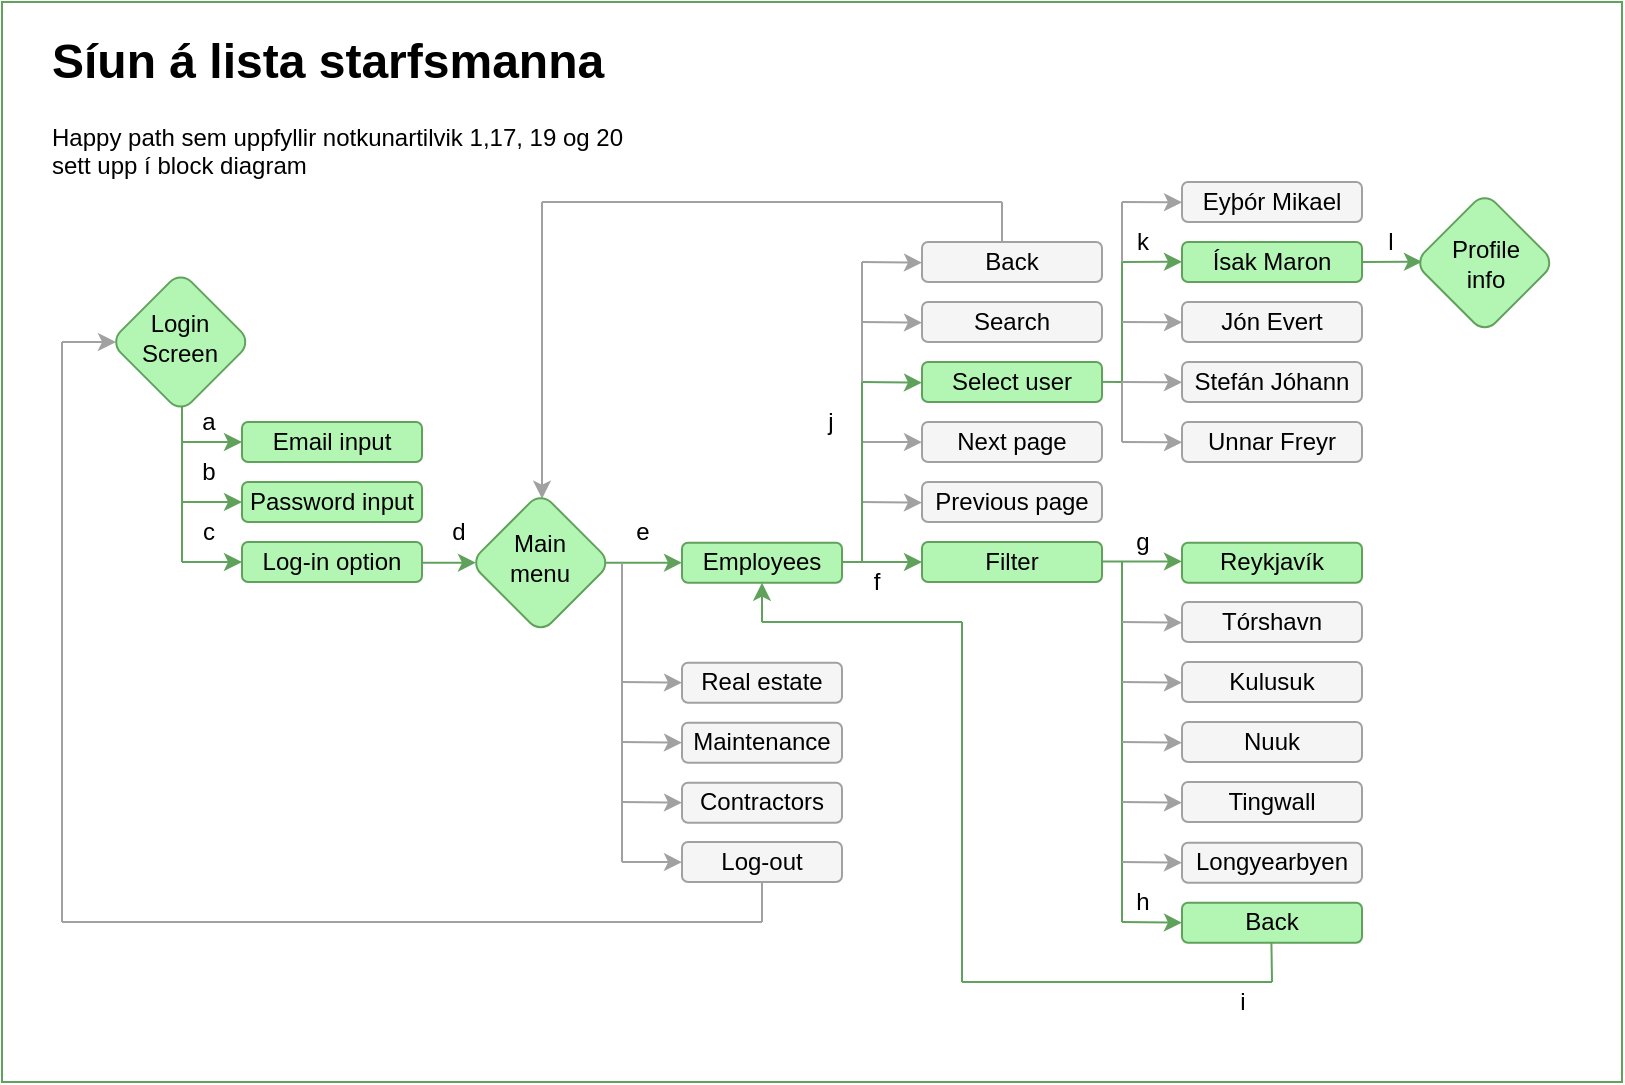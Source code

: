 <mxfile version="15.8.3" type="device"><diagram id="TfNnC_xB2ZVWpbqbb6V1" name="Page-1"><mxGraphModel dx="1662" dy="747" grid="1" gridSize="10" guides="1" tooltips="1" connect="1" arrows="1" fold="1" page="1" pageScale="1" pageWidth="850" pageHeight="1100" math="0" shadow="0"><root><mxCell id="0"/><mxCell id="1" parent="0"/><mxCell id="wzbcZ2eRhSa3mQ_MFOLV-1" value="" style="rounded=0;whiteSpace=wrap;html=1;strokeColor=#60A15C;fillColor=#FFFFFF;align=left;" vertex="1" parent="1"><mxGeometry width="810" height="540" as="geometry"/></mxCell><mxCell id="5kz0SOrg-EB1iC0luWqF-217" value="" style="endArrow=none;html=1;rounded=0;strokeColor=#60A15C;fillColor=#E3E3E3;" parent="1" edge="1"><mxGeometry width="50" height="50" relative="1" as="geometry"><mxPoint x="540" y="189.86" as="sourcePoint"/><mxPoint x="560" y="190" as="targetPoint"/></mxGeometry></mxCell><mxCell id="5kz0SOrg-EB1iC0luWqF-76" value="" style="endArrow=classic;html=1;rounded=0;strokeColor=#60A15C;fillColor=#E3E3E3;" parent="1" edge="1"><mxGeometry width="50" height="50" relative="1" as="geometry"><mxPoint x="525" y="279.71" as="sourcePoint"/><mxPoint x="590" y="279.71" as="targetPoint"/></mxGeometry></mxCell><mxCell id="5kz0SOrg-EB1iC0luWqF-39" value="" style="endArrow=classic;html=1;rounded=0;strokeColor=#60A15C;fillColor=#E3E3E3;" parent="1" edge="1"><mxGeometry width="50" height="50" relative="1" as="geometry"><mxPoint x="283" y="280.36" as="sourcePoint"/><mxPoint x="340" y="280.36" as="targetPoint"/></mxGeometry></mxCell><mxCell id="5kz0SOrg-EB1iC0luWqF-35" value="" style="endArrow=none;html=1;rounded=0;strokeColor=#60A15C;fillColor=#E3E3E3;" parent="1" edge="1"><mxGeometry width="50" height="50" relative="1" as="geometry"><mxPoint x="90" y="280" as="sourcePoint"/><mxPoint x="90" y="190" as="targetPoint"/></mxGeometry></mxCell><mxCell id="5kz0SOrg-EB1iC0luWqF-36" value="" style="endArrow=classic;html=1;rounded=0;strokeColor=#60A15C;fillColor=#E3E3E3;" parent="1" edge="1"><mxGeometry width="50" height="50" relative="1" as="geometry"><mxPoint x="180" y="280.36" as="sourcePoint"/><mxPoint x="237" y="280.36" as="targetPoint"/></mxGeometry></mxCell><mxCell id="5kz0SOrg-EB1iC0luWqF-32" value="" style="endArrow=classic;html=1;rounded=0;strokeColor=#60A15C;fillColor=#E3E3E3;" parent="1" edge="1"><mxGeometry width="50" height="50" relative="1" as="geometry"><mxPoint x="90" y="220" as="sourcePoint"/><mxPoint x="120" y="220" as="targetPoint"/></mxGeometry></mxCell><mxCell id="5kz0SOrg-EB1iC0luWqF-1" value="&lt;h1&gt;Síun á lista starfsmanna&amp;nbsp;&lt;/h1&gt;&lt;p&gt;Happy path sem uppfyllir notkunartilvik 1,17, 19 og 20 sett upp í block diagram&lt;/p&gt;" style="text;html=1;strokeColor=none;fillColor=none;spacing=5;spacingTop=-20;whiteSpace=wrap;overflow=hidden;rounded=0;" parent="1" vertex="1"><mxGeometry x="20" y="10" width="300" height="120" as="geometry"/></mxCell><mxCell id="5kz0SOrg-EB1iC0luWqF-6" value="Log-in option" style="rounded=1;whiteSpace=wrap;html=1;fillColor=#B3F5B3;strokeColor=#60A15C;" parent="1" vertex="1"><mxGeometry x="120" y="270" width="90" height="20" as="geometry"/></mxCell><mxCell id="5kz0SOrg-EB1iC0luWqF-8" value="Email input" style="rounded=1;whiteSpace=wrap;html=1;fillColor=#B3F5B3;strokeColor=#60A15C;" parent="1" vertex="1"><mxGeometry x="120" y="210" width="90" height="20" as="geometry"/></mxCell><mxCell id="5kz0SOrg-EB1iC0luWqF-17" value="Password input" style="rounded=1;whiteSpace=wrap;html=1;fillColor=#B3F5B3;strokeColor=#60A15C;" parent="1" vertex="1"><mxGeometry x="120" y="240" width="90" height="20" as="geometry"/></mxCell><mxCell id="5kz0SOrg-EB1iC0luWqF-23" value="Employees" style="rounded=1;whiteSpace=wrap;html=1;fillColor=#B3F5B3;strokeColor=#60A15C;" parent="1" vertex="1"><mxGeometry x="340" y="270.36" width="80" height="20" as="geometry"/></mxCell><mxCell id="5kz0SOrg-EB1iC0luWqF-33" value="" style="endArrow=classic;html=1;rounded=0;strokeColor=#60A15C;fillColor=#E3E3E3;" parent="1" edge="1"><mxGeometry width="50" height="50" relative="1" as="geometry"><mxPoint x="90" y="250" as="sourcePoint"/><mxPoint x="120" y="250" as="targetPoint"/></mxGeometry></mxCell><mxCell id="5kz0SOrg-EB1iC0luWqF-34" value="" style="endArrow=classic;html=1;rounded=0;strokeColor=#60A15C;fillColor=#E3E3E3;" parent="1" edge="1"><mxGeometry width="50" height="50" relative="1" as="geometry"><mxPoint x="90" y="280" as="sourcePoint"/><mxPoint x="120" y="280" as="targetPoint"/></mxGeometry></mxCell><mxCell id="5kz0SOrg-EB1iC0luWqF-40" value="Real estate" style="rounded=1;whiteSpace=wrap;html=1;fillColor=#F5F5F5;strokeColor=#A1A1A1;" parent="1" vertex="1"><mxGeometry x="340" y="330.36" width="80" height="20" as="geometry"/></mxCell><mxCell id="5kz0SOrg-EB1iC0luWqF-41" value="Maintenance" style="rounded=1;whiteSpace=wrap;html=1;fillColor=#F5F5F5;strokeColor=#A1A1A1;" parent="1" vertex="1"><mxGeometry x="340" y="360.36" width="80" height="20" as="geometry"/></mxCell><mxCell id="5kz0SOrg-EB1iC0luWqF-44" value="Log-out" style="rounded=1;whiteSpace=wrap;html=1;fillColor=#F5F5F5;strokeColor=#A1A1A1;" parent="1" vertex="1"><mxGeometry x="340" y="420" width="80" height="20" as="geometry"/></mxCell><mxCell id="5kz0SOrg-EB1iC0luWqF-45" value="" style="endArrow=classic;html=1;rounded=0;strokeColor=#A1A1A1;fillColor=#E3E3E3;" parent="1" edge="1"><mxGeometry width="50" height="50" relative="1" as="geometry"><mxPoint x="310" y="340" as="sourcePoint"/><mxPoint x="340" y="340.36" as="targetPoint"/></mxGeometry></mxCell><mxCell id="5kz0SOrg-EB1iC0luWqF-46" value="" style="endArrow=classic;html=1;rounded=0;strokeColor=#A1A1A1;fillColor=#E3E3E3;" parent="1" edge="1"><mxGeometry width="50" height="50" relative="1" as="geometry"><mxPoint x="310" y="370" as="sourcePoint"/><mxPoint x="340" y="370.36" as="targetPoint"/></mxGeometry></mxCell><mxCell id="5kz0SOrg-EB1iC0luWqF-50" value="" style="endArrow=none;html=1;rounded=0;strokeColor=#A1A1A1;fillColor=#E3E3E3;" parent="1" edge="1"><mxGeometry width="50" height="50" relative="1" as="geometry"><mxPoint x="30" y="460" as="sourcePoint"/><mxPoint x="30" y="170" as="targetPoint"/></mxGeometry></mxCell><mxCell id="5kz0SOrg-EB1iC0luWqF-51" value="" style="endArrow=classic;html=1;rounded=0;strokeColor=#A1A1A1;fillColor=#E3E3E3;" parent="1" edge="1"><mxGeometry width="50" height="50" relative="1" as="geometry"><mxPoint x="30" y="170" as="sourcePoint"/><mxPoint x="57" y="170" as="targetPoint"/></mxGeometry></mxCell><mxCell id="5kz0SOrg-EB1iC0luWqF-53" value="" style="endArrow=none;html=1;rounded=0;strokeColor=#A1A1A1;fillColor=#E3E3E3;" parent="1" edge="1"><mxGeometry width="50" height="50" relative="1" as="geometry"><mxPoint x="30" y="460" as="sourcePoint"/><mxPoint x="380" y="460" as="targetPoint"/></mxGeometry></mxCell><mxCell id="5kz0SOrg-EB1iC0luWqF-54" value="" style="endArrow=none;html=1;rounded=0;strokeColor=#A1A1A1;fillColor=#E3E3E3;" parent="1" edge="1"><mxGeometry width="50" height="50" relative="1" as="geometry"><mxPoint x="310" y="430" as="sourcePoint"/><mxPoint x="310" y="280.36" as="targetPoint"/></mxGeometry></mxCell><mxCell id="5kz0SOrg-EB1iC0luWqF-55" value="" style="endArrow=classic;html=1;rounded=0;strokeColor=#A1A1A1;fillColor=#E3E3E3;" parent="1" edge="1"><mxGeometry width="50" height="50" relative="1" as="geometry"><mxPoint x="310" y="430" as="sourcePoint"/><mxPoint x="340" y="430.07" as="targetPoint"/></mxGeometry></mxCell><mxCell id="5kz0SOrg-EB1iC0luWqF-56" value="" style="endArrow=none;html=1;rounded=0;strokeColor=#A1A1A1;fillColor=#E3E3E3;" parent="1" edge="1"><mxGeometry width="50" height="50" relative="1" as="geometry"><mxPoint x="380" y="460" as="sourcePoint"/><mxPoint x="380" y="440" as="targetPoint"/></mxGeometry></mxCell><mxCell id="5kz0SOrg-EB1iC0luWqF-57" value="Search" style="rounded=1;whiteSpace=wrap;html=1;fillColor=#F5F5F5;strokeColor=#A1A1A1;" parent="1" vertex="1"><mxGeometry x="460" y="150" width="90" height="20" as="geometry"/></mxCell><mxCell id="5kz0SOrg-EB1iC0luWqF-58" value="Select user" style="rounded=1;whiteSpace=wrap;html=1;fillColor=#B3F5B3;strokeColor=#60A15C;" parent="1" vertex="1"><mxGeometry x="460" y="180" width="90" height="20" as="geometry"/></mxCell><mxCell id="5kz0SOrg-EB1iC0luWqF-59" value="Next page" style="rounded=1;whiteSpace=wrap;html=1;fillColor=#F5F5F5;strokeColor=#A1A1A1;" parent="1" vertex="1"><mxGeometry x="460" y="210" width="90" height="20" as="geometry"/></mxCell><mxCell id="5kz0SOrg-EB1iC0luWqF-60" value="Previous page" style="rounded=1;whiteSpace=wrap;html=1;fillColor=#F5F5F5;strokeColor=#A1A1A1;" parent="1" vertex="1"><mxGeometry x="460" y="240" width="90" height="20" as="geometry"/></mxCell><mxCell id="5kz0SOrg-EB1iC0luWqF-61" value="Filter" style="rounded=1;whiteSpace=wrap;html=1;fillColor=#B3F5B3;strokeColor=#60A15C;" parent="1" vertex="1"><mxGeometry x="460" y="270" width="90" height="20" as="geometry"/></mxCell><mxCell id="5kz0SOrg-EB1iC0luWqF-62" value="" style="endArrow=classic;html=1;rounded=0;strokeColor=#A1A1A1;fillColor=#E3E3E3;" parent="1" edge="1"><mxGeometry width="50" height="50" relative="1" as="geometry"><mxPoint x="430" y="160" as="sourcePoint"/><mxPoint x="460" y="160.36" as="targetPoint"/></mxGeometry></mxCell><mxCell id="5kz0SOrg-EB1iC0luWqF-63" value="" style="endArrow=classic;html=1;rounded=0;strokeColor=#60A15C;fillColor=#E3E3E3;" parent="1" edge="1"><mxGeometry width="50" height="50" relative="1" as="geometry"><mxPoint x="430" y="190" as="sourcePoint"/><mxPoint x="460" y="190.36" as="targetPoint"/></mxGeometry></mxCell><mxCell id="5kz0SOrg-EB1iC0luWqF-64" value="" style="endArrow=classic;html=1;rounded=0;strokeColor=#A1A1A1;fillColor=#E3E3E3;" parent="1" edge="1"><mxGeometry width="50" height="50" relative="1" as="geometry"><mxPoint x="430" y="220" as="sourcePoint"/><mxPoint x="460" y="220.07" as="targetPoint"/></mxGeometry></mxCell><mxCell id="5kz0SOrg-EB1iC0luWqF-65" value="" style="endArrow=classic;html=1;rounded=0;strokeColor=#A1A1A1;fillColor=#E3E3E3;" parent="1" edge="1"><mxGeometry width="50" height="50" relative="1" as="geometry"><mxPoint x="430" y="250" as="sourcePoint"/><mxPoint x="460" y="250.36" as="targetPoint"/></mxGeometry></mxCell><mxCell id="5kz0SOrg-EB1iC0luWqF-66" value="" style="endArrow=classic;html=1;rounded=0;strokeColor=#60A15C;fillColor=#E3E3E3;" parent="1" edge="1"><mxGeometry width="50" height="50" relative="1" as="geometry"><mxPoint x="420" y="280" as="sourcePoint"/><mxPoint x="460" y="280" as="targetPoint"/></mxGeometry></mxCell><mxCell id="5kz0SOrg-EB1iC0luWqF-68" value="" style="endArrow=none;html=1;rounded=0;strokeColor=#A1A1A1;fillColor=#E3E3E3;" parent="1" edge="1"><mxGeometry width="50" height="50" relative="1" as="geometry"><mxPoint x="430" y="280" as="sourcePoint"/><mxPoint x="430" y="130" as="targetPoint"/></mxGeometry></mxCell><mxCell id="5kz0SOrg-EB1iC0luWqF-69" value="Back" style="rounded=1;whiteSpace=wrap;html=1;fillColor=#F5F5F5;strokeColor=#A1A1A1;" parent="1" vertex="1"><mxGeometry x="460" y="120" width="90" height="20" as="geometry"/></mxCell><mxCell id="5kz0SOrg-EB1iC0luWqF-70" value="" style="endArrow=classic;html=1;rounded=0;strokeColor=#A1A1A1;fillColor=#E3E3E3;" parent="1" edge="1"><mxGeometry width="50" height="50" relative="1" as="geometry"><mxPoint x="430" y="130" as="sourcePoint"/><mxPoint x="460" y="130.36" as="targetPoint"/></mxGeometry></mxCell><mxCell id="5kz0SOrg-EB1iC0luWqF-72" value="" style="endArrow=none;html=1;rounded=0;strokeColor=#A1A1A1;fillColor=#E3E3E3;" parent="1" edge="1"><mxGeometry width="50" height="50" relative="1" as="geometry"><mxPoint x="500" y="120" as="sourcePoint"/><mxPoint x="500" y="100" as="targetPoint"/></mxGeometry></mxCell><mxCell id="5kz0SOrg-EB1iC0luWqF-74" value="" style="endArrow=none;html=1;rounded=0;strokeColor=#A1A1A1;fillColor=#E3E3E3;" parent="1" edge="1"><mxGeometry width="50" height="50" relative="1" as="geometry"><mxPoint x="270" y="100" as="sourcePoint"/><mxPoint x="500" y="100" as="targetPoint"/></mxGeometry></mxCell><mxCell id="5kz0SOrg-EB1iC0luWqF-75" value="" style="endArrow=classic;html=1;rounded=0;strokeColor=#A1A1A1;fillColor=#E3E3E3;" parent="1" edge="1"><mxGeometry width="50" height="50" relative="1" as="geometry"><mxPoint x="270" y="100" as="sourcePoint"/><mxPoint x="270" y="248.36" as="targetPoint"/></mxGeometry></mxCell><mxCell id="5kz0SOrg-EB1iC0luWqF-79" value="Tingwall" style="rounded=1;whiteSpace=wrap;html=1;fillColor=#F5F5F5;strokeColor=#A1A1A1;" parent="1" vertex="1"><mxGeometry x="590" y="390" width="90" height="20" as="geometry"/></mxCell><mxCell id="5kz0SOrg-EB1iC0luWqF-80" value="" style="endArrow=none;html=1;rounded=0;strokeColor=#60A15C;fillColor=#E3E3E3;" parent="1" edge="1"><mxGeometry width="50" height="50" relative="1" as="geometry"><mxPoint x="560" y="460" as="sourcePoint"/><mxPoint x="560" y="280" as="targetPoint"/></mxGeometry></mxCell><mxCell id="5kz0SOrg-EB1iC0luWqF-81" value="Tórshavn" style="rounded=1;whiteSpace=wrap;html=1;fillColor=#F5F5F5;strokeColor=#A1A1A1;" parent="1" vertex="1"><mxGeometry x="590" y="300" width="90" height="20" as="geometry"/></mxCell><mxCell id="5kz0SOrg-EB1iC0luWqF-82" value="" style="endArrow=classic;html=1;rounded=0;strokeColor=#A1A1A1;fillColor=#E3E3E3;" parent="1" edge="1"><mxGeometry width="50" height="50" relative="1" as="geometry"><mxPoint x="560" y="310" as="sourcePoint"/><mxPoint x="590" y="310.36" as="targetPoint"/></mxGeometry></mxCell><mxCell id="5kz0SOrg-EB1iC0luWqF-97" value="Kulusuk" style="rounded=1;whiteSpace=wrap;html=1;fillColor=#F5F5F5;strokeColor=#A1A1A1;" parent="1" vertex="1"><mxGeometry x="590" y="330" width="90" height="20" as="geometry"/></mxCell><mxCell id="5kz0SOrg-EB1iC0luWqF-98" value="" style="endArrow=classic;html=1;rounded=0;strokeColor=#A1A1A1;fillColor=#E3E3E3;" parent="1" edge="1"><mxGeometry width="50" height="50" relative="1" as="geometry"><mxPoint x="560" y="340" as="sourcePoint"/><mxPoint x="590" y="340.36" as="targetPoint"/></mxGeometry></mxCell><mxCell id="5kz0SOrg-EB1iC0luWqF-99" value="Nuuk" style="rounded=1;whiteSpace=wrap;html=1;fillColor=#F5F5F5;strokeColor=#A1A1A1;" parent="1" vertex="1"><mxGeometry x="590" y="360" width="90" height="20" as="geometry"/></mxCell><mxCell id="5kz0SOrg-EB1iC0luWqF-100" value="" style="endArrow=classic;html=1;rounded=0;strokeColor=#A1A1A1;fillColor=#E3E3E3;" parent="1" edge="1"><mxGeometry width="50" height="50" relative="1" as="geometry"><mxPoint x="560" y="370" as="sourcePoint"/><mxPoint x="590" y="370.36" as="targetPoint"/></mxGeometry></mxCell><mxCell id="5kz0SOrg-EB1iC0luWqF-101" value="Reykjavík" style="rounded=1;whiteSpace=wrap;html=1;fillColor=#B3F5B3;strokeColor=#60A15C;" parent="1" vertex="1"><mxGeometry x="590" y="270.36" width="90" height="20" as="geometry"/></mxCell><mxCell id="5kz0SOrg-EB1iC0luWqF-102" value="" style="endArrow=classic;html=1;rounded=0;strokeColor=#A1A1A1;fillColor=#E3E3E3;" parent="1" edge="1"><mxGeometry width="50" height="50" relative="1" as="geometry"><mxPoint x="560" y="400" as="sourcePoint"/><mxPoint x="590" y="400.36" as="targetPoint"/></mxGeometry></mxCell><mxCell id="5kz0SOrg-EB1iC0luWqF-107" value="Contractors" style="rounded=1;whiteSpace=wrap;html=1;fillColor=#F5F5F5;strokeColor=#A1A1A1;" parent="1" vertex="1"><mxGeometry x="340" y="390.36" width="80" height="20" as="geometry"/></mxCell><mxCell id="5kz0SOrg-EB1iC0luWqF-108" value="" style="endArrow=classic;html=1;rounded=0;strokeColor=#A1A1A1;fillColor=#E3E3E3;" parent="1" edge="1"><mxGeometry width="50" height="50" relative="1" as="geometry"><mxPoint x="310" y="400" as="sourcePoint"/><mxPoint x="340" y="400.36" as="targetPoint"/></mxGeometry></mxCell><mxCell id="5kz0SOrg-EB1iC0luWqF-109" value="Longyearbyen" style="rounded=1;whiteSpace=wrap;html=1;fillColor=#F5F5F5;strokeColor=#A1A1A1;" parent="1" vertex="1"><mxGeometry x="590" y="420.36" width="90" height="20" as="geometry"/></mxCell><mxCell id="5kz0SOrg-EB1iC0luWqF-110" value="" style="endArrow=classic;html=1;rounded=0;strokeColor=#A1A1A1;fillColor=#E3E3E3;" parent="1" edge="1"><mxGeometry width="50" height="50" relative="1" as="geometry"><mxPoint x="560" y="430" as="sourcePoint"/><mxPoint x="590" y="430.36" as="targetPoint"/></mxGeometry></mxCell><mxCell id="5kz0SOrg-EB1iC0luWqF-28" value="" style="rounded=1;whiteSpace=wrap;html=1;strokeColor=#60A15C;fillColor=#B3F5B3;rotation=45;" parent="1" vertex="1"><mxGeometry x="244.36" y="255.36" width="50" height="50" as="geometry"/></mxCell><mxCell id="5kz0SOrg-EB1iC0luWqF-29" value="Main menu" style="text;html=1;strokeColor=none;fillColor=none;align=center;verticalAlign=middle;whiteSpace=wrap;rounded=0;" parent="1" vertex="1"><mxGeometry x="239.36" y="263.36" width="60" height="30" as="geometry"/></mxCell><mxCell id="5kz0SOrg-EB1iC0luWqF-14" value="" style="rounded=1;whiteSpace=wrap;html=1;strokeColor=#60A15C;fillColor=#B3F5B3;rotation=45;" parent="1" vertex="1"><mxGeometry x="64.36" y="145" width="50" height="50" as="geometry"/></mxCell><mxCell id="5kz0SOrg-EB1iC0luWqF-15" value="Login Screen" style="text;html=1;strokeColor=none;fillColor=none;align=center;verticalAlign=middle;whiteSpace=wrap;rounded=0;" parent="1" vertex="1"><mxGeometry x="59.36" y="153" width="60" height="30" as="geometry"/></mxCell><mxCell id="5kz0SOrg-EB1iC0luWqF-117" value="Back" style="rounded=1;whiteSpace=wrap;html=1;fillColor=#B3F5B3;strokeColor=#60A15C;" parent="1" vertex="1"><mxGeometry x="590" y="450.36" width="90" height="20" as="geometry"/></mxCell><mxCell id="5kz0SOrg-EB1iC0luWqF-118" value="" style="endArrow=classic;html=1;rounded=0;strokeColor=#60A15C;fillColor=#E3E3E3;" parent="1" edge="1"><mxGeometry width="50" height="50" relative="1" as="geometry"><mxPoint x="560" y="460" as="sourcePoint"/><mxPoint x="590" y="460.36" as="targetPoint"/></mxGeometry></mxCell><mxCell id="5kz0SOrg-EB1iC0luWqF-119" value="" style="endArrow=none;html=1;rounded=0;strokeColor=#60A15C;fillColor=#E3E3E3;" parent="1" edge="1"><mxGeometry width="50" height="50" relative="1" as="geometry"><mxPoint x="635" y="490" as="sourcePoint"/><mxPoint x="634.71" y="470.36" as="targetPoint"/></mxGeometry></mxCell><mxCell id="5kz0SOrg-EB1iC0luWqF-120" value="" style="endArrow=none;html=1;rounded=0;strokeColor=#60A15C;fillColor=#E3E3E3;" parent="1" edge="1"><mxGeometry width="50" height="50" relative="1" as="geometry"><mxPoint x="480" y="490" as="sourcePoint"/><mxPoint x="635" y="490" as="targetPoint"/></mxGeometry></mxCell><mxCell id="5kz0SOrg-EB1iC0luWqF-121" value="" style="endArrow=none;html=1;rounded=0;strokeColor=#60A15C;fillColor=#E3E3E3;" parent="1" edge="1"><mxGeometry width="50" height="50" relative="1" as="geometry"><mxPoint x="380" y="310" as="sourcePoint"/><mxPoint x="480" y="310" as="targetPoint"/></mxGeometry></mxCell><mxCell id="5kz0SOrg-EB1iC0luWqF-122" value="" style="endArrow=classic;html=1;rounded=0;strokeColor=#60A15C;fillColor=#E3E3E3;" parent="1" edge="1"><mxGeometry width="50" height="50" relative="1" as="geometry"><mxPoint x="380" y="310" as="sourcePoint"/><mxPoint x="380" y="290.36" as="targetPoint"/></mxGeometry></mxCell><mxCell id="5kz0SOrg-EB1iC0luWqF-123" value="" style="endArrow=none;html=1;rounded=0;strokeColor=#60A15C;fillColor=#E3E3E3;" parent="1" edge="1"><mxGeometry width="50" height="50" relative="1" as="geometry"><mxPoint x="480" y="310" as="sourcePoint"/><mxPoint x="480" y="490" as="targetPoint"/></mxGeometry></mxCell><mxCell id="5kz0SOrg-EB1iC0luWqF-209" value="Stefán Jóhann" style="rounded=1;whiteSpace=wrap;html=1;fillColor=#F5F5F5;strokeColor=#A1A1A1;" parent="1" vertex="1"><mxGeometry x="590" y="180" width="90" height="20" as="geometry"/></mxCell><mxCell id="5kz0SOrg-EB1iC0luWqF-210" value="Jón Evert" style="rounded=1;whiteSpace=wrap;html=1;fillColor=#F5F5F5;strokeColor=#A1A1A1;" parent="1" vertex="1"><mxGeometry x="590" y="150" width="90" height="20" as="geometry"/></mxCell><mxCell id="5kz0SOrg-EB1iC0luWqF-211" value="Ísak Maron" style="rounded=1;whiteSpace=wrap;html=1;fillColor=#B3F5B3;strokeColor=#60A15C;" parent="1" vertex="1"><mxGeometry x="590" y="120" width="90" height="20" as="geometry"/></mxCell><mxCell id="5kz0SOrg-EB1iC0luWqF-212" value="Eyþór Mikael" style="rounded=1;whiteSpace=wrap;html=1;fillColor=#F5F5F5;strokeColor=#A1A1A1;" parent="1" vertex="1"><mxGeometry x="590" y="90" width="90" height="20" as="geometry"/></mxCell><mxCell id="5kz0SOrg-EB1iC0luWqF-215" value="" style="endArrow=none;html=1;rounded=0;strokeColor=#60A15C;fillColor=#E3E3E3;" parent="1" edge="1"><mxGeometry width="50" height="50" relative="1" as="geometry"><mxPoint x="560" y="190" as="sourcePoint"/><mxPoint x="560" y="130" as="targetPoint"/></mxGeometry></mxCell><mxCell id="5kz0SOrg-EB1iC0luWqF-216" value="" style="endArrow=classic;html=1;rounded=0;strokeColor=#60A15C;fillColor=#E3E3E3;" parent="1" edge="1"><mxGeometry width="50" height="50" relative="1" as="geometry"><mxPoint x="560" y="130" as="sourcePoint"/><mxPoint x="590" y="129.88" as="targetPoint"/></mxGeometry></mxCell><mxCell id="5kz0SOrg-EB1iC0luWqF-218" value="" style="endArrow=classic;html=1;rounded=0;strokeColor=#A1A1A1;fillColor=#E3E3E3;" parent="1" edge="1"><mxGeometry width="50" height="50" relative="1" as="geometry"><mxPoint x="560" y="190" as="sourcePoint"/><mxPoint x="590" y="190.18" as="targetPoint"/></mxGeometry></mxCell><mxCell id="5kz0SOrg-EB1iC0luWqF-219" value="" style="endArrow=classic;html=1;rounded=0;strokeColor=#A1A1A1;fillColor=#E3E3E3;" parent="1" edge="1"><mxGeometry width="50" height="50" relative="1" as="geometry"><mxPoint x="560" y="160" as="sourcePoint"/><mxPoint x="590" y="160.18" as="targetPoint"/></mxGeometry></mxCell><mxCell id="5kz0SOrg-EB1iC0luWqF-220" value="" style="endArrow=classic;html=1;rounded=0;strokeColor=#A1A1A1;fillColor=#E3E3E3;" parent="1" edge="1"><mxGeometry width="50" height="50" relative="1" as="geometry"><mxPoint x="560" y="100" as="sourcePoint"/><mxPoint x="590" y="100.18" as="targetPoint"/></mxGeometry></mxCell><mxCell id="5kz0SOrg-EB1iC0luWqF-221" value="" style="endArrow=none;html=1;rounded=0;strokeColor=#A1A1A1;fillColor=#E3E3E3;" parent="1" edge="1"><mxGeometry width="50" height="50" relative="1" as="geometry"><mxPoint x="560" y="130" as="sourcePoint"/><mxPoint x="560" y="100" as="targetPoint"/></mxGeometry></mxCell><mxCell id="5kz0SOrg-EB1iC0luWqF-222" value="Unnar Freyr" style="rounded=1;whiteSpace=wrap;html=1;fillColor=#F5F5F5;strokeColor=#A1A1A1;" parent="1" vertex="1"><mxGeometry x="590" y="210" width="90" height="20" as="geometry"/></mxCell><mxCell id="5kz0SOrg-EB1iC0luWqF-223" value="" style="endArrow=classic;html=1;rounded=0;strokeColor=#A1A1A1;fillColor=#E3E3E3;" parent="1" edge="1"><mxGeometry width="50" height="50" relative="1" as="geometry"><mxPoint x="560" y="220" as="sourcePoint"/><mxPoint x="590" y="220.18" as="targetPoint"/></mxGeometry></mxCell><mxCell id="5kz0SOrg-EB1iC0luWqF-224" value="" style="endArrow=none;html=1;rounded=0;strokeColor=#A1A1A1;fillColor=#E3E3E3;" parent="1" edge="1"><mxGeometry width="50" height="50" relative="1" as="geometry"><mxPoint x="560" y="220" as="sourcePoint"/><mxPoint x="560" y="190" as="targetPoint"/></mxGeometry></mxCell><mxCell id="5kz0SOrg-EB1iC0luWqF-225" value="" style="endArrow=none;html=1;rounded=0;strokeColor=#60A15C;fillColor=#E3E3E3;" parent="1" edge="1"><mxGeometry width="50" height="50" relative="1" as="geometry"><mxPoint x="430" y="280" as="sourcePoint"/><mxPoint x="430" y="190" as="targetPoint"/></mxGeometry></mxCell><mxCell id="5kz0SOrg-EB1iC0luWqF-234" value="" style="endArrow=classic;html=1;rounded=0;strokeColor=#60A15C;fillColor=#E3E3E3;" parent="1" edge="1"><mxGeometry width="50" height="50" relative="1" as="geometry"><mxPoint x="680" y="130" as="sourcePoint"/><mxPoint x="710" y="129.88" as="targetPoint"/></mxGeometry></mxCell><mxCell id="5kz0SOrg-EB1iC0luWqF-235" value="" style="rounded=1;whiteSpace=wrap;html=1;strokeColor=#60A15C;fillColor=#B3F5B3;rotation=45;" parent="1" vertex="1"><mxGeometry x="716.36" y="105.36" width="50" height="50" as="geometry"/></mxCell><mxCell id="5kz0SOrg-EB1iC0luWqF-236" value="Profile&lt;br&gt;info" style="text;html=1;strokeColor=none;fillColor=none;align=center;verticalAlign=middle;whiteSpace=wrap;rounded=0;" parent="1" vertex="1"><mxGeometry x="712.36" y="116.36" width="60" height="30" as="geometry"/></mxCell><mxCell id="6l21VY3aabACWP4lFbTj-1" value="a" style="text;html=1;strokeColor=none;fillColor=none;align=center;verticalAlign=middle;whiteSpace=wrap;rounded=0;" parent="1" vertex="1"><mxGeometry x="93.08" y="200" width="21.28" height="20" as="geometry"/></mxCell><mxCell id="6l21VY3aabACWP4lFbTj-3" value="b" style="text;html=1;strokeColor=none;fillColor=none;align=center;verticalAlign=middle;whiteSpace=wrap;rounded=0;" parent="1" vertex="1"><mxGeometry x="93.08" y="220" width="21.28" height="30" as="geometry"/></mxCell><mxCell id="6l21VY3aabACWP4lFbTj-4" value="c" style="text;html=1;strokeColor=none;fillColor=none;align=center;verticalAlign=middle;whiteSpace=wrap;rounded=0;" parent="1" vertex="1"><mxGeometry x="93.08" y="255.36" width="21.28" height="20" as="geometry"/></mxCell><mxCell id="6l21VY3aabACWP4lFbTj-5" value="d" style="text;html=1;strokeColor=none;fillColor=none;align=center;verticalAlign=middle;whiteSpace=wrap;rounded=0;" parent="1" vertex="1"><mxGeometry x="218.08" y="255.36" width="21.28" height="20" as="geometry"/></mxCell><mxCell id="6l21VY3aabACWP4lFbTj-6" value="e" style="text;html=1;strokeColor=none;fillColor=none;align=center;verticalAlign=middle;whiteSpace=wrap;rounded=0;" parent="1" vertex="1"><mxGeometry x="310" y="255.36" width="21.28" height="20" as="geometry"/></mxCell><mxCell id="6l21VY3aabACWP4lFbTj-7" value="f" style="text;html=1;strokeColor=none;fillColor=none;align=center;verticalAlign=middle;whiteSpace=wrap;rounded=0;" parent="1" vertex="1"><mxGeometry x="425" y="280" width="25" height="20" as="geometry"/></mxCell><mxCell id="6l21VY3aabACWP4lFbTj-8" value="g" style="text;html=1;strokeColor=none;fillColor=none;align=center;verticalAlign=middle;whiteSpace=wrap;rounded=0;" parent="1" vertex="1"><mxGeometry x="560" y="260" width="21.28" height="20" as="geometry"/></mxCell><mxCell id="6l21VY3aabACWP4lFbTj-9" value="h" style="text;html=1;strokeColor=none;fillColor=none;align=center;verticalAlign=middle;whiteSpace=wrap;rounded=0;" parent="1" vertex="1"><mxGeometry x="560" y="440" width="21.28" height="20" as="geometry"/></mxCell><mxCell id="6l21VY3aabACWP4lFbTj-10" value="i" style="text;html=1;strokeColor=none;fillColor=none;align=center;verticalAlign=middle;whiteSpace=wrap;rounded=0;" parent="1" vertex="1"><mxGeometry x="610" y="490" width="21.28" height="20" as="geometry"/></mxCell><mxCell id="6l21VY3aabACWP4lFbTj-11" value="j" style="text;html=1;strokeColor=none;fillColor=none;align=center;verticalAlign=middle;whiteSpace=wrap;rounded=0;" parent="1" vertex="1"><mxGeometry x="404" y="200" width="21.28" height="20" as="geometry"/></mxCell><mxCell id="6l21VY3aabACWP4lFbTj-12" value="k" style="text;html=1;strokeColor=none;fillColor=none;align=center;verticalAlign=middle;whiteSpace=wrap;rounded=0;" parent="1" vertex="1"><mxGeometry x="560" y="110.0" width="21.28" height="20" as="geometry"/></mxCell><mxCell id="6l21VY3aabACWP4lFbTj-13" value="l" style="text;html=1;strokeColor=none;fillColor=none;align=center;verticalAlign=middle;whiteSpace=wrap;rounded=0;" parent="1" vertex="1"><mxGeometry x="684.36" y="110" width="21.28" height="20" as="geometry"/></mxCell></root></mxGraphModel></diagram></mxfile>